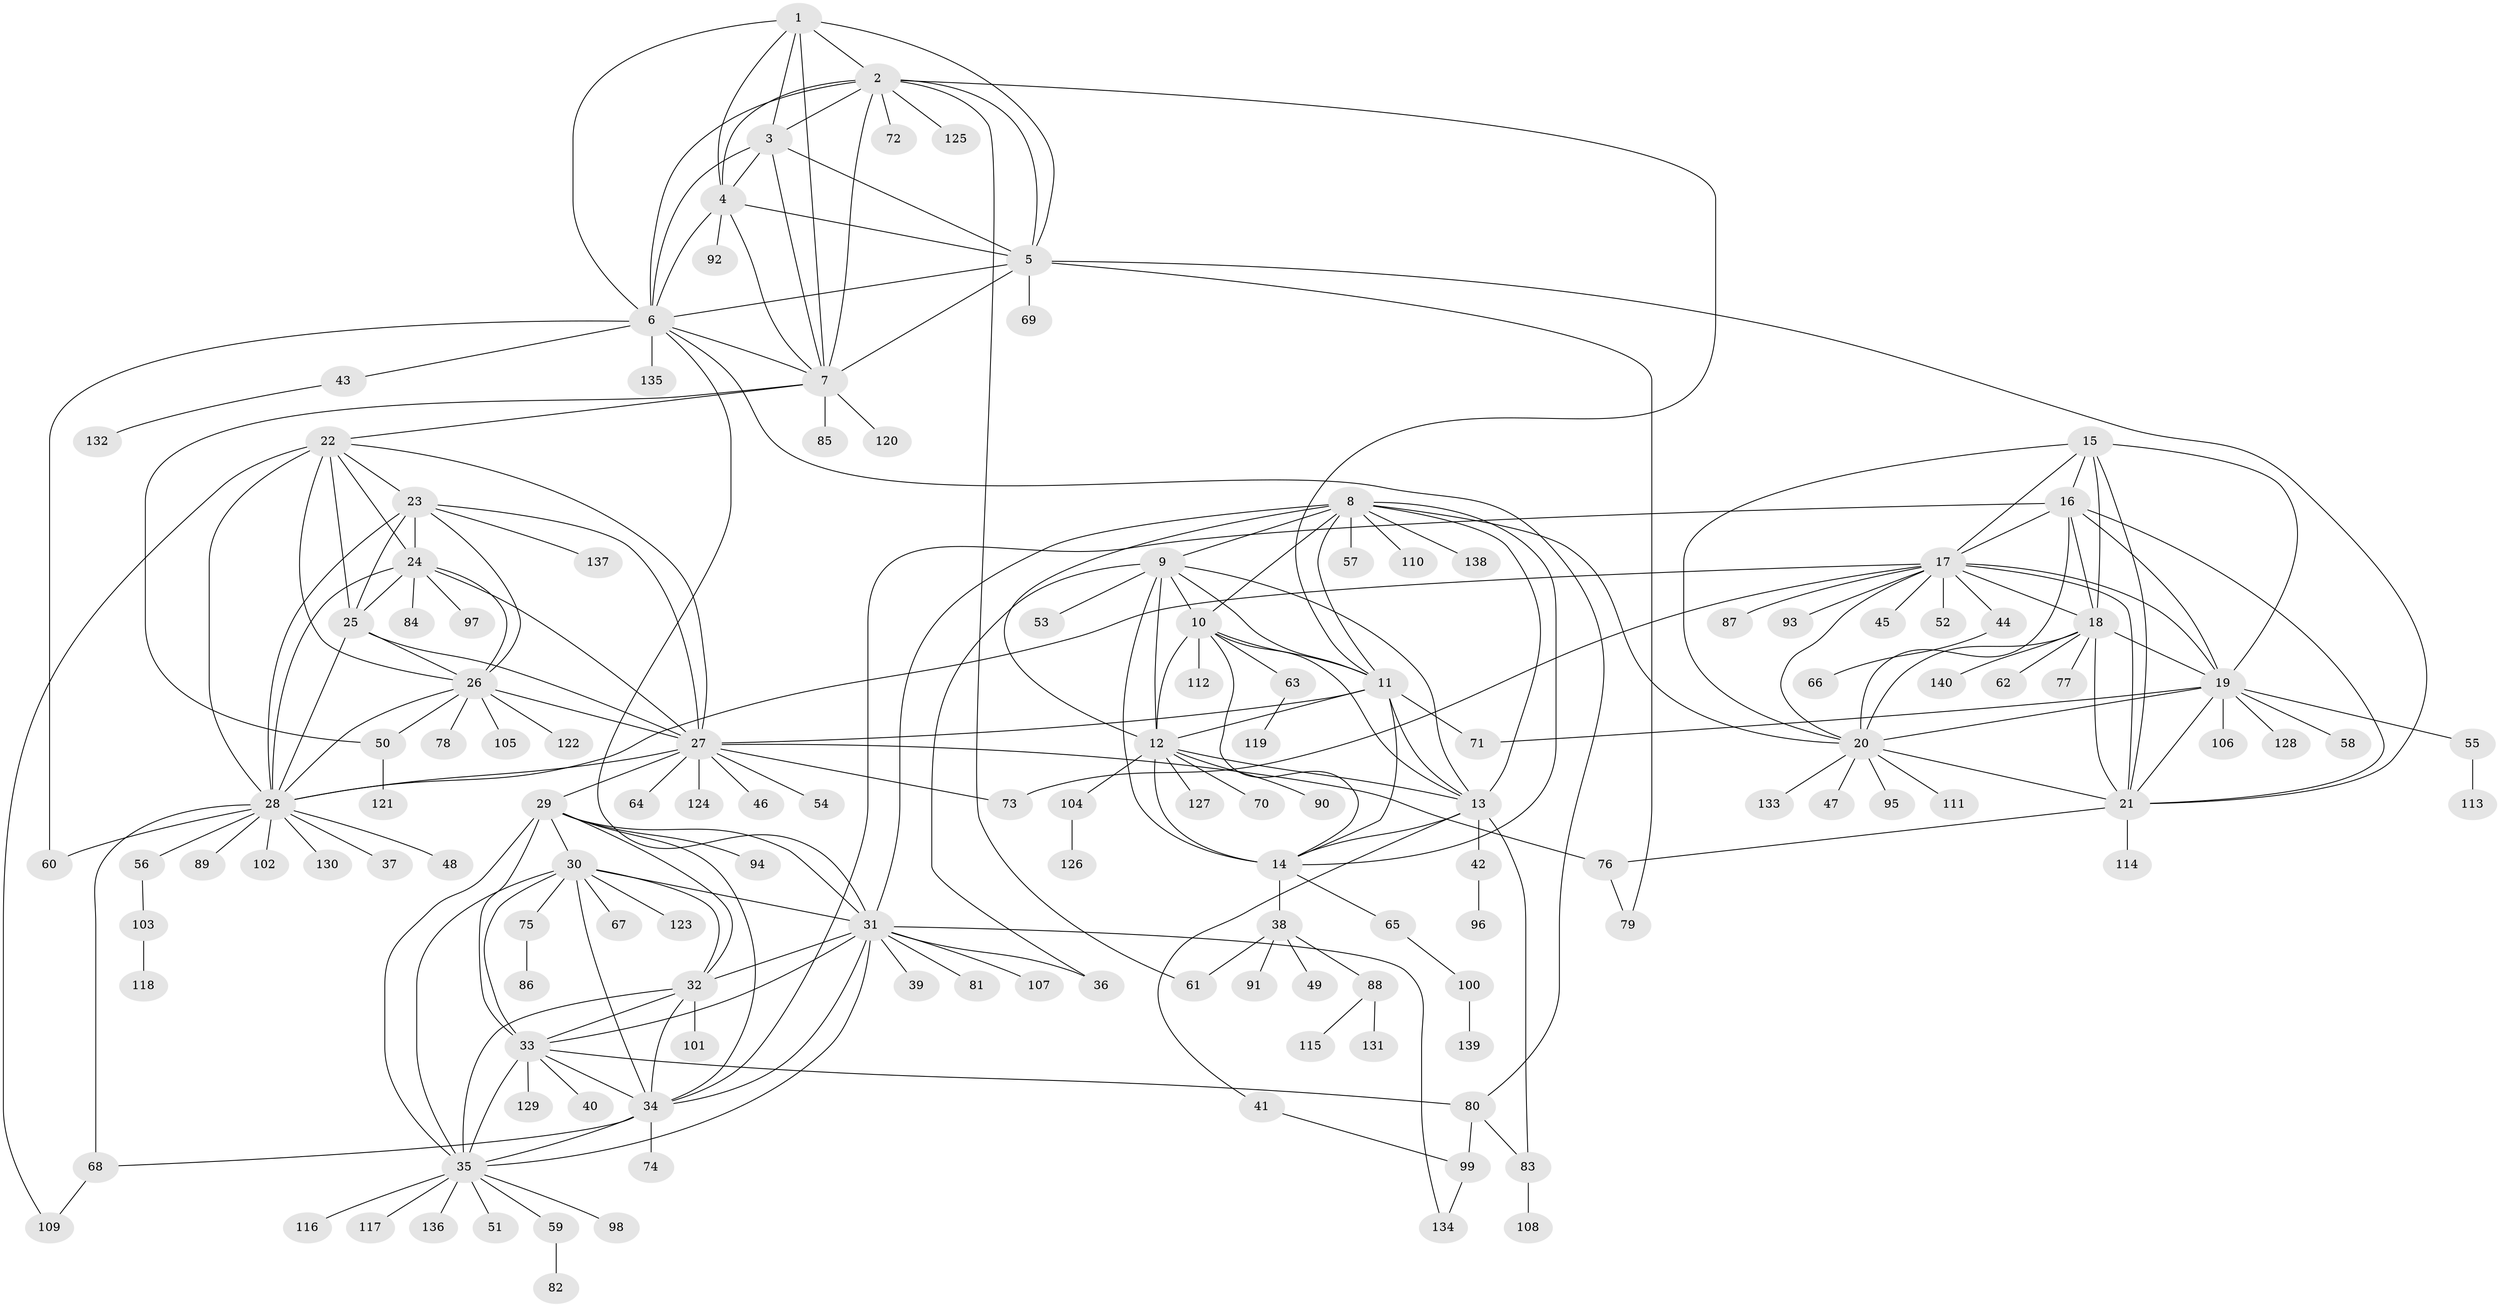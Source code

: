 // Generated by graph-tools (version 1.1) at 2025/37/03/09/25 02:37:35]
// undirected, 140 vertices, 234 edges
graph export_dot {
graph [start="1"]
  node [color=gray90,style=filled];
  1;
  2;
  3;
  4;
  5;
  6;
  7;
  8;
  9;
  10;
  11;
  12;
  13;
  14;
  15;
  16;
  17;
  18;
  19;
  20;
  21;
  22;
  23;
  24;
  25;
  26;
  27;
  28;
  29;
  30;
  31;
  32;
  33;
  34;
  35;
  36;
  37;
  38;
  39;
  40;
  41;
  42;
  43;
  44;
  45;
  46;
  47;
  48;
  49;
  50;
  51;
  52;
  53;
  54;
  55;
  56;
  57;
  58;
  59;
  60;
  61;
  62;
  63;
  64;
  65;
  66;
  67;
  68;
  69;
  70;
  71;
  72;
  73;
  74;
  75;
  76;
  77;
  78;
  79;
  80;
  81;
  82;
  83;
  84;
  85;
  86;
  87;
  88;
  89;
  90;
  91;
  92;
  93;
  94;
  95;
  96;
  97;
  98;
  99;
  100;
  101;
  102;
  103;
  104;
  105;
  106;
  107;
  108;
  109;
  110;
  111;
  112;
  113;
  114;
  115;
  116;
  117;
  118;
  119;
  120;
  121;
  122;
  123;
  124;
  125;
  126;
  127;
  128;
  129;
  130;
  131;
  132;
  133;
  134;
  135;
  136;
  137;
  138;
  139;
  140;
  1 -- 2;
  1 -- 3;
  1 -- 4;
  1 -- 5;
  1 -- 6;
  1 -- 7;
  2 -- 3;
  2 -- 4;
  2 -- 5;
  2 -- 6;
  2 -- 7;
  2 -- 11;
  2 -- 61;
  2 -- 72;
  2 -- 125;
  3 -- 4;
  3 -- 5;
  3 -- 6;
  3 -- 7;
  4 -- 5;
  4 -- 6;
  4 -- 7;
  4 -- 92;
  5 -- 6;
  5 -- 7;
  5 -- 21;
  5 -- 69;
  5 -- 79;
  6 -- 7;
  6 -- 31;
  6 -- 43;
  6 -- 60;
  6 -- 80;
  6 -- 135;
  7 -- 22;
  7 -- 50;
  7 -- 85;
  7 -- 120;
  8 -- 9;
  8 -- 10;
  8 -- 11;
  8 -- 12;
  8 -- 13;
  8 -- 14;
  8 -- 20;
  8 -- 31;
  8 -- 57;
  8 -- 110;
  8 -- 138;
  9 -- 10;
  9 -- 11;
  9 -- 12;
  9 -- 13;
  9 -- 14;
  9 -- 36;
  9 -- 53;
  10 -- 11;
  10 -- 12;
  10 -- 13;
  10 -- 14;
  10 -- 63;
  10 -- 112;
  11 -- 12;
  11 -- 13;
  11 -- 14;
  11 -- 27;
  11 -- 71;
  12 -- 13;
  12 -- 14;
  12 -- 70;
  12 -- 90;
  12 -- 104;
  12 -- 127;
  13 -- 14;
  13 -- 41;
  13 -- 42;
  13 -- 83;
  14 -- 38;
  14 -- 65;
  15 -- 16;
  15 -- 17;
  15 -- 18;
  15 -- 19;
  15 -- 20;
  15 -- 21;
  16 -- 17;
  16 -- 18;
  16 -- 19;
  16 -- 20;
  16 -- 21;
  16 -- 34;
  17 -- 18;
  17 -- 19;
  17 -- 20;
  17 -- 21;
  17 -- 28;
  17 -- 44;
  17 -- 45;
  17 -- 52;
  17 -- 73;
  17 -- 87;
  17 -- 93;
  18 -- 19;
  18 -- 20;
  18 -- 21;
  18 -- 62;
  18 -- 77;
  18 -- 140;
  19 -- 20;
  19 -- 21;
  19 -- 55;
  19 -- 58;
  19 -- 71;
  19 -- 106;
  19 -- 128;
  20 -- 21;
  20 -- 47;
  20 -- 95;
  20 -- 111;
  20 -- 133;
  21 -- 76;
  21 -- 114;
  22 -- 23;
  22 -- 24;
  22 -- 25;
  22 -- 26;
  22 -- 27;
  22 -- 28;
  22 -- 109;
  23 -- 24;
  23 -- 25;
  23 -- 26;
  23 -- 27;
  23 -- 28;
  23 -- 137;
  24 -- 25;
  24 -- 26;
  24 -- 27;
  24 -- 28;
  24 -- 84;
  24 -- 97;
  25 -- 26;
  25 -- 27;
  25 -- 28;
  26 -- 27;
  26 -- 28;
  26 -- 50;
  26 -- 78;
  26 -- 105;
  26 -- 122;
  27 -- 28;
  27 -- 29;
  27 -- 46;
  27 -- 54;
  27 -- 64;
  27 -- 73;
  27 -- 76;
  27 -- 124;
  28 -- 37;
  28 -- 48;
  28 -- 56;
  28 -- 60;
  28 -- 68;
  28 -- 89;
  28 -- 102;
  28 -- 130;
  29 -- 30;
  29 -- 31;
  29 -- 32;
  29 -- 33;
  29 -- 34;
  29 -- 35;
  29 -- 94;
  30 -- 31;
  30 -- 32;
  30 -- 33;
  30 -- 34;
  30 -- 35;
  30 -- 67;
  30 -- 75;
  30 -- 123;
  31 -- 32;
  31 -- 33;
  31 -- 34;
  31 -- 35;
  31 -- 36;
  31 -- 39;
  31 -- 81;
  31 -- 107;
  31 -- 134;
  32 -- 33;
  32 -- 34;
  32 -- 35;
  32 -- 101;
  33 -- 34;
  33 -- 35;
  33 -- 40;
  33 -- 80;
  33 -- 129;
  34 -- 35;
  34 -- 68;
  34 -- 74;
  35 -- 51;
  35 -- 59;
  35 -- 98;
  35 -- 116;
  35 -- 117;
  35 -- 136;
  38 -- 49;
  38 -- 61;
  38 -- 88;
  38 -- 91;
  41 -- 99;
  42 -- 96;
  43 -- 132;
  44 -- 66;
  50 -- 121;
  55 -- 113;
  56 -- 103;
  59 -- 82;
  63 -- 119;
  65 -- 100;
  68 -- 109;
  75 -- 86;
  76 -- 79;
  80 -- 83;
  80 -- 99;
  83 -- 108;
  88 -- 115;
  88 -- 131;
  99 -- 134;
  100 -- 139;
  103 -- 118;
  104 -- 126;
}
